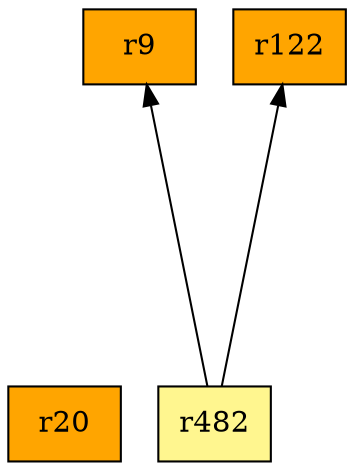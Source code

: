 digraph G {
rankdir=BT;ranksep="2.0";
"r20" [shape=record,fillcolor=orange,style=filled,label="{r20}"];
"r9" [shape=record,fillcolor=orange,style=filled,label="{r9}"];
"r122" [shape=record,fillcolor=orange,style=filled,label="{r122}"];
"r482" [shape=record,fillcolor=khaki1,style=filled,label="{r482}"];
"r482" -> "r9"
"r482" -> "r122"
}